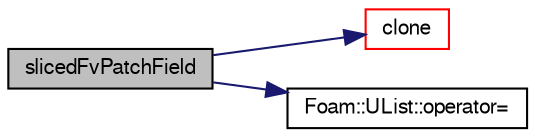 digraph "slicedFvPatchField"
{
  bgcolor="transparent";
  edge [fontname="FreeSans",fontsize="10",labelfontname="FreeSans",labelfontsize="10"];
  node [fontname="FreeSans",fontsize="10",shape=record];
  rankdir="LR";
  Node18 [label="slicedFvPatchField",height=0.2,width=0.4,color="black", fillcolor="grey75", style="filled", fontcolor="black"];
  Node18 -> Node19 [color="midnightblue",fontsize="10",style="solid",fontname="FreeSans"];
  Node19 [label="clone",height=0.2,width=0.4,color="red",URL="$a21994.html#a7c1cd6bc165a268f84209b93b87b265d",tooltip="Construct and return a clone. "];
  Node18 -> Node21 [color="midnightblue",fontsize="10",style="solid",fontname="FreeSans"];
  Node21 [label="Foam::UList::operator=",height=0.2,width=0.4,color="black",URL="$a25698.html#a7063d7d45379d3c474db62b47df45eea",tooltip="Assignment of all entries to the given value. "];
}
